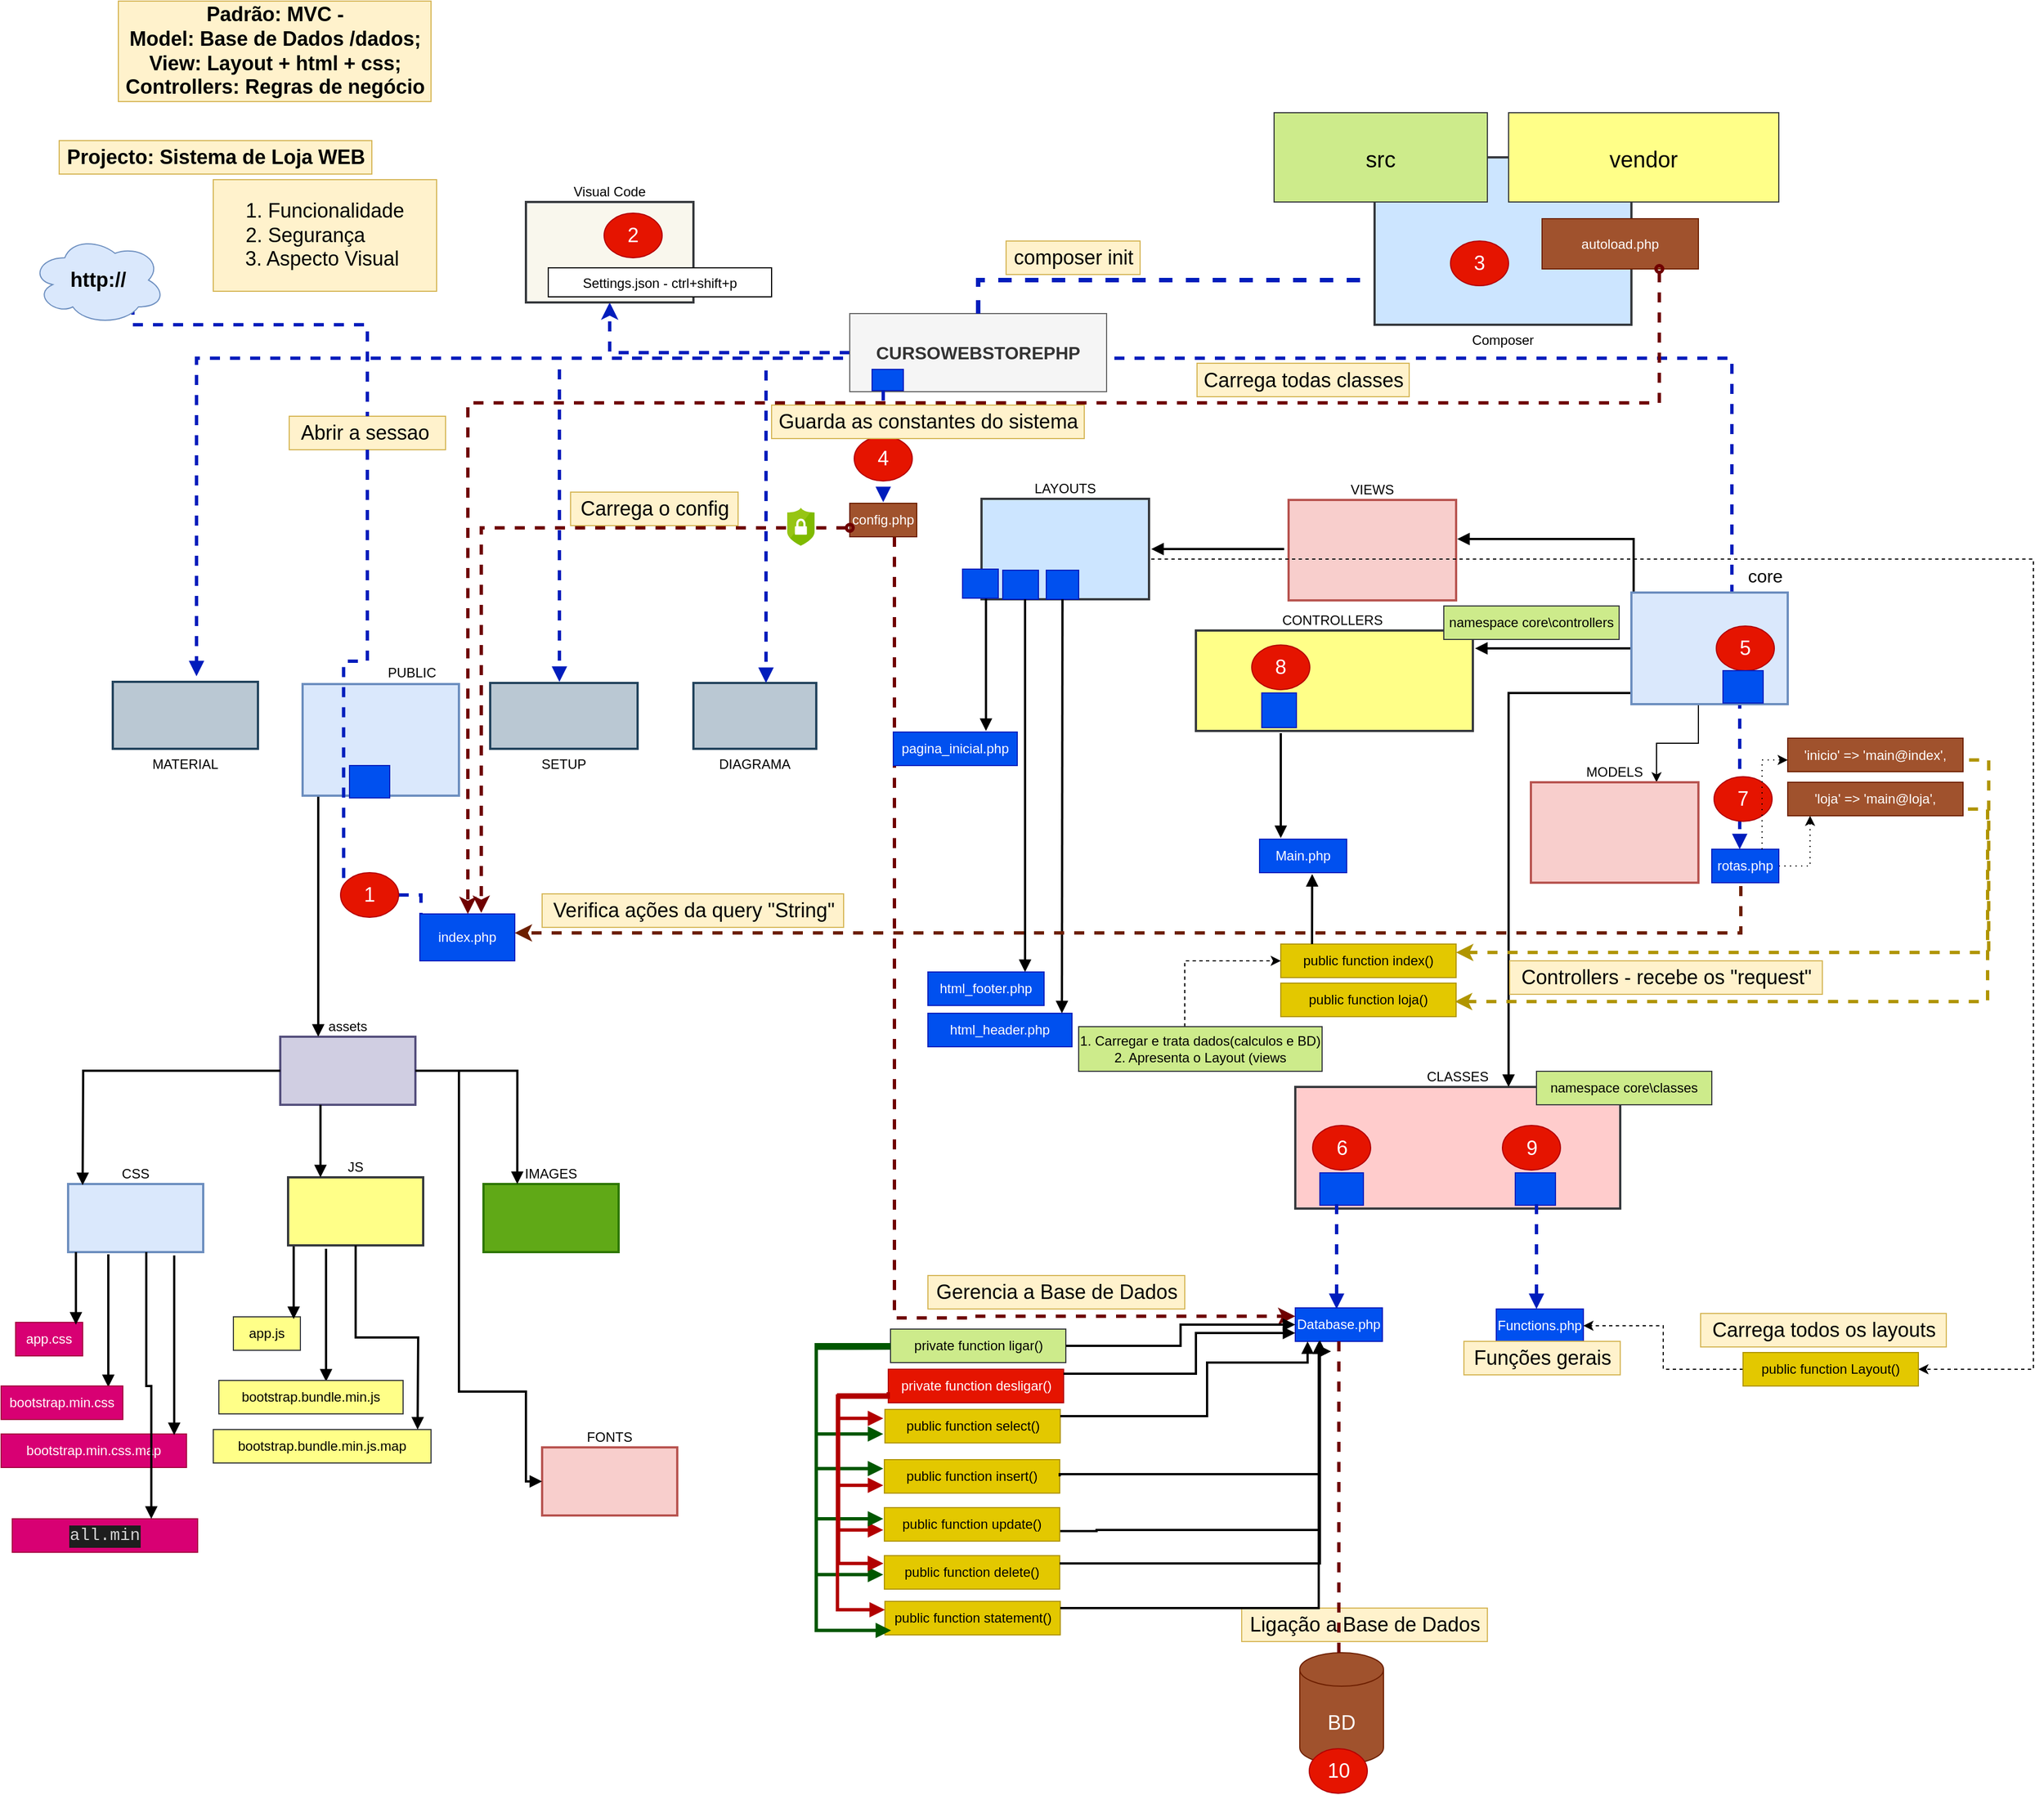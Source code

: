 <mxfile version="17.2.4" type="device"><diagram name="Page-1" id="74b105a0-9070-1c63-61bc-23e55f88626e"><mxGraphModel dx="3393.5" dy="2085" grid="1" gridSize="10" guides="1" tooltips="1" connect="1" arrows="1" fold="1" page="1" pageScale="1.5" pageWidth="1169" pageHeight="826" background="none" math="0" shadow="0"><root><mxCell id="0" style=";html=1;"/><mxCell id="1" style=";html=1;" parent="0"/><mxCell id="10b056a9c633e61c-18" style="edgeStyle=orthogonalEdgeStyle;rounded=0;html=1;endArrow=block;endFill=1;jettySize=auto;orthogonalLoop=1;strokeWidth=3;startArrow=none;startFill=0;dashed=1;fillColor=#0050ef;strokeColor=#001DBC;" parent="1" edge="1"><mxGeometry relative="1" as="geometry"><mxPoint x="470" y="310" as="sourcePoint"/><mxPoint x="470" y="590" as="targetPoint"/></mxGeometry></mxCell><mxCell id="10b056a9c633e61c-17" style="edgeStyle=orthogonalEdgeStyle;rounded=0;html=1;endArrow=block;endFill=1;jettySize=auto;orthogonalLoop=1;strokeWidth=3;startArrow=none;startFill=0;dashed=1;entryX=0;entryY=0.25;entryDx=0;entryDy=0;fillColor=#0050ef;strokeColor=#001DBC;" parent="1" source="AdzBgTur88m9vbmycL0G-30" target="JAKMuyajma6vQaw-Ln5v-60" edge="1"><mxGeometry relative="1" as="geometry"><mxPoint x="298" y="310" as="sourcePoint"/><mxPoint x="298" y="590" as="targetPoint"/></mxGeometry></mxCell><mxCell id="10b056a9c633e61c-4" value="MATERIAL" style="strokeWidth=2;dashed=0;align=center;fontSize=12;shape=rect;verticalLabelPosition=bottom;verticalAlign=top;fillColor=#bac8d3;strokeColor=#23445d;" parent="1" vertex="1"><mxGeometry x="70" y="590" width="130" height="60" as="geometry"/></mxCell><mxCell id="10b056a9c633e61c-29" style="edgeStyle=orthogonalEdgeStyle;rounded=0;html=1;endArrow=block;endFill=1;jettySize=auto;orthogonalLoop=1;fontSize=12;strokeWidth=3;startArrow=none;startFill=0;dashed=1;fillColor=#0050ef;strokeColor=#001DBC;" parent="1" edge="1"><mxGeometry relative="1" as="geometry"><Array as="points"><mxPoint x="1520" y="300"/><mxPoint x="145" y="300"/></Array><mxPoint x="1520" y="512" as="sourcePoint"/><mxPoint x="145" y="585" as="targetPoint"/></mxGeometry></mxCell><mxCell id="36-4_H7JKGOF80xa0_si-41" value="" style="edgeStyle=orthogonalEdgeStyle;rounded=0;orthogonalLoop=1;jettySize=auto;html=1;fontColor=#00331A;strokeWidth=1;dashed=1;dashPattern=1 4;" edge="1" parent="1" source="JAKMuyajma6vQaw-Ln5v-1" target="36-4_H7JKGOF80xa0_si-39"><mxGeometry relative="1" as="geometry"><mxPoint x="1632" y="755" as="targetPoint"/><Array as="points"><mxPoint x="1590" y="755"/></Array></mxGeometry></mxCell><mxCell id="JAKMuyajma6vQaw-Ln5v-1" value="rotas.php" style="text;html=1;strokeColor=#001DBC;fillColor=#0050ef;align=center;verticalAlign=middle;whiteSpace=wrap;rounded=0;fontColor=#ffffff;" parent="1" vertex="1"><mxGeometry x="1502" y="740" width="60" height="30" as="geometry"/></mxCell><mxCell id="AdzBgTur88m9vbmycL0G-52" value="" style="edgeStyle=orthogonalEdgeStyle;rounded=0;orthogonalLoop=1;jettySize=auto;html=1;dashed=1;fontSize=18;startArrow=none;startFill=0;endArrow=classic;endFill=1;strokeWidth=3;entryX=0;entryY=0.25;entryDx=0;entryDy=0;fillColor=#a20025;strokeColor=#6F0000;" parent="1" source="JAKMuyajma6vQaw-Ln5v-3" target="JAKMuyajma6vQaw-Ln5v-21" edge="1"><mxGeometry relative="1" as="geometry"><mxPoint x="860" y="1160" as="targetPoint"/><Array as="points"><mxPoint x="770" y="1160"/><mxPoint x="840" y="1160"/></Array></mxGeometry></mxCell><mxCell id="JAKMuyajma6vQaw-Ln5v-3" value="config.php" style="text;html=1;strokeColor=#6D1F00;fillColor=#a0522d;align=center;verticalAlign=middle;whiteSpace=wrap;rounded=0;fontColor=#ffffff;" parent="1" vertex="1"><mxGeometry x="730" y="430" width="60" height="30" as="geometry"/></mxCell><mxCell id="SpvnLkMnGwzHBvSd-w-1-5" value="" style="edgeStyle=orthogonalEdgeStyle;rounded=0;orthogonalLoop=1;jettySize=auto;html=1;fontSize=12;dashed=1;strokeWidth=3;fillColor=#0050ef;strokeColor=#001DBC;" parent="1" source="JAKMuyajma6vQaw-Ln5v-5" target="SpvnLkMnGwzHBvSd-w-1-3" edge="1"><mxGeometry relative="1" as="geometry"><mxPoint x="845" y="185" as="targetPoint"/></mxGeometry></mxCell><mxCell id="JAKMuyajma6vQaw-Ln5v-5" value="CURSOWEBSTOREPHP&lt;br&gt;" style="text;html=1;strokeColor=#666666;fillColor=#f5f5f5;align=center;verticalAlign=middle;whiteSpace=wrap;rounded=0;fontColor=#333333;fontStyle=1;fontSize=16;" parent="1" vertex="1"><mxGeometry x="730" y="260" width="230" height="70" as="geometry"/></mxCell><mxCell id="JAKMuyajma6vQaw-Ln5v-10" value="SETUP" style="strokeWidth=2;dashed=0;align=center;fontSize=12;shape=rect;verticalLabelPosition=bottom;verticalAlign=top;fillColor=#bac8d3;strokeColor=#23445d;" parent="1" vertex="1"><mxGeometry x="408" y="591" width="132" height="59" as="geometry"/></mxCell><mxCell id="JAKMuyajma6vQaw-Ln5v-11" style="edgeStyle=orthogonalEdgeStyle;rounded=0;html=1;endArrow=block;endFill=1;jettySize=auto;orthogonalLoop=1;strokeWidth=3;startArrow=none;startFill=0;dashed=1;fillColor=#0050ef;strokeColor=#001DBC;" parent="1" source="AdzBgTur88m9vbmycL0G-55" edge="1"><mxGeometry relative="1" as="geometry"><mxPoint x="760" y="310" as="sourcePoint"/><mxPoint x="760" y="429" as="targetPoint"/><Array as="points"><mxPoint x="760" y="360"/><mxPoint x="760" y="360"/></Array></mxGeometry></mxCell><mxCell id="JAKMuyajma6vQaw-Ln5v-12" style="edgeStyle=orthogonalEdgeStyle;rounded=0;html=1;endArrow=block;endFill=1;jettySize=auto;orthogonalLoop=1;strokeWidth=3;startArrow=none;startFill=0;dashed=1;fillColor=#0050ef;strokeColor=#001DBC;" parent="1" edge="1"><mxGeometry relative="1" as="geometry"><mxPoint x="1527" y="605" as="sourcePoint"/><mxPoint x="1527" y="740" as="targetPoint"/></mxGeometry></mxCell><mxCell id="JAKMuyajma6vQaw-Ln5v-14" value="CLASSES" style="strokeWidth=2;dashed=0;align=center;fontSize=12;shape=rect;verticalLabelPosition=top;verticalAlign=bottom;fillColor=#ffcccc;labelPosition=center;strokeColor=#36393d;" parent="1" vertex="1"><mxGeometry x="1129" y="953" width="291" height="109" as="geometry"/></mxCell><mxCell id="JAKMuyajma6vQaw-Ln5v-18" value="" style="strokeWidth=1;dashed=0;align=center;fontSize=8;shape=rect;fillColor=#0050ef;fontColor=#ffffff;strokeColor=#001DBC;" parent="1" vertex="1"><mxGeometry x="1151" y="1030" width="39" height="29" as="geometry"/></mxCell><mxCell id="JAKMuyajma6vQaw-Ln5v-19" style="edgeStyle=orthogonalEdgeStyle;rounded=0;html=1;endArrow=block;endFill=1;jettySize=auto;orthogonalLoop=1;strokeWidth=3;startArrow=none;startFill=0;fillColor=#0050ef;strokeColor=#001DBC;dashed=1;" parent="1" edge="1"><mxGeometry relative="1" as="geometry"><mxPoint x="1166" y="1058" as="sourcePoint"/><mxPoint x="1166" y="1152" as="targetPoint"/></mxGeometry></mxCell><mxCell id="JAKMuyajma6vQaw-Ln5v-21" value="Database.php" style="text;html=1;align=center;verticalAlign=middle;whiteSpace=wrap;rounded=0;fillColor=#0050ef;strokeColor=#001DBC;fontColor=#ffffff;" parent="1" vertex="1"><mxGeometry x="1129" y="1151" width="78" height="30" as="geometry"/></mxCell><mxCell id="JAKMuyajma6vQaw-Ln5v-22" value="" style="strokeWidth=1;dashed=0;align=center;fontSize=8;shape=rect;fillColor=#0050ef;fontColor=#ffffff;strokeColor=#001DBC;" parent="1" vertex="1"><mxGeometry x="1326" y="1030" width="36" height="29" as="geometry"/></mxCell><mxCell id="JAKMuyajma6vQaw-Ln5v-23" style="edgeStyle=orthogonalEdgeStyle;rounded=0;html=1;endArrow=block;endFill=1;jettySize=auto;orthogonalLoop=1;strokeWidth=3;startArrow=none;startFill=0;dashed=1;fillColor=#0050ef;strokeColor=#001DBC;" parent="1" edge="1"><mxGeometry relative="1" as="geometry"><mxPoint x="1345" y="1058.0" as="sourcePoint"/><mxPoint x="1345" y="1152" as="targetPoint"/></mxGeometry></mxCell><mxCell id="JAKMuyajma6vQaw-Ln5v-24" value="Functions.php" style="text;html=1;align=center;verticalAlign=middle;whiteSpace=wrap;rounded=0;fillColor=#0050ef;strokeColor=#001DBC;fontColor=#ffffff;" parent="1" vertex="1"><mxGeometry x="1309" y="1152" width="78" height="30" as="geometry"/></mxCell><mxCell id="JAKMuyajma6vQaw-Ln5v-28" value="CONTROLLERS " style="strokeWidth=2;dashed=0;align=center;fontSize=12;shape=rect;verticalLabelPosition=top;verticalAlign=bottom;fillColor=#ffff88;labelPosition=center;strokeColor=#36393d;" parent="1" vertex="1"><mxGeometry x="1040" y="544" width="248" height="90" as="geometry"/></mxCell><mxCell id="JAKMuyajma6vQaw-Ln5v-30" style="edgeStyle=orthogonalEdgeStyle;rounded=0;html=1;endArrow=block;endFill=1;jettySize=auto;orthogonalLoop=1;strokeWidth=2;startArrow=none;startFill=0;exitX=0;exitY=0.75;exitDx=0;exitDy=0;exitPerimeter=0;" parent="1" target="JAKMuyajma6vQaw-Ln5v-14" edge="1"><mxGeometry relative="1" as="geometry"><mxPoint x="1432" y="577.5" as="sourcePoint"/><mxPoint x="1320" y="960" as="targetPoint"/><Array as="points"><mxPoint x="1432" y="600"/><mxPoint x="1320" y="600"/></Array></mxGeometry></mxCell><mxCell id="JAKMuyajma6vQaw-Ln5v-31" style="edgeStyle=orthogonalEdgeStyle;rounded=0;html=1;endArrow=block;endFill=1;jettySize=auto;orthogonalLoop=1;strokeWidth=2;startArrow=none;startFill=0;exitX=0;exitY=0.5;exitDx=0;exitDy=0;exitPerimeter=0;" parent="1" edge="1"><mxGeometry relative="1" as="geometry"><mxPoint x="1432" y="555" as="sourcePoint"/><mxPoint x="1290" y="560" as="targetPoint"/><Array as="points"><mxPoint x="1432" y="560"/></Array></mxGeometry></mxCell><mxCell id="JAKMuyajma6vQaw-Ln5v-34" value="VIEWS" style="strokeWidth=2;dashed=0;align=center;fontSize=12;shape=rect;verticalLabelPosition=top;verticalAlign=bottom;fillColor=#f8cecc;labelPosition=center;strokeColor=#b85450;" parent="1" vertex="1"><mxGeometry x="1123" y="427" width="150" height="90" as="geometry"/></mxCell><mxCell id="JAKMuyajma6vQaw-Ln5v-35" style="edgeStyle=orthogonalEdgeStyle;rounded=0;html=1;endArrow=block;endFill=1;jettySize=auto;orthogonalLoop=1;strokeWidth=2;startArrow=none;startFill=0;exitX=0;exitY=0;exitDx=0;exitDy=0;exitPerimeter=0;" parent="1" edge="1"><mxGeometry relative="1" as="geometry"><mxPoint x="1432" y="510" as="sourcePoint"/><mxPoint x="1274" y="462" as="targetPoint"/><Array as="points"><mxPoint x="1432" y="462"/></Array></mxGeometry></mxCell><mxCell id="JAKMuyajma6vQaw-Ln5v-36" value="LAYOUTS" style="strokeWidth=2;dashed=0;align=center;fontSize=12;shape=rect;verticalLabelPosition=top;verticalAlign=bottom;fillColor=#cce5ff;labelPosition=center;strokeColor=#36393d;" parent="1" vertex="1"><mxGeometry x="848" y="426" width="150" height="90" as="geometry"/></mxCell><mxCell id="JAKMuyajma6vQaw-Ln5v-38" style="edgeStyle=orthogonalEdgeStyle;rounded=0;html=1;endArrow=block;endFill=1;jettySize=auto;orthogonalLoop=1;strokeWidth=2;startArrow=none;startFill=0;" parent="1" edge="1"><mxGeometry relative="1" as="geometry"><mxPoint x="1062" y="471" as="sourcePoint"/><mxPoint x="1000" y="471" as="targetPoint"/><Array as="points"><mxPoint x="1119" y="471"/></Array></mxGeometry></mxCell><mxCell id="JAKMuyajma6vQaw-Ln5v-43" value="DIAGRAMA" style="strokeWidth=2;dashed=0;align=center;fontSize=12;shape=rect;verticalLabelPosition=bottom;verticalAlign=top;fillColor=#bac8d3;strokeColor=#23445d;" parent="1" vertex="1"><mxGeometry x="590" y="591" width="110" height="59" as="geometry"/></mxCell><mxCell id="JAKMuyajma6vQaw-Ln5v-44" style="edgeStyle=orthogonalEdgeStyle;rounded=0;html=1;endArrow=block;endFill=1;jettySize=auto;orthogonalLoop=1;strokeWidth=3;startArrow=none;startFill=0;dashed=1;fillColor=#0050ef;strokeColor=#001DBC;" parent="1" edge="1"><mxGeometry relative="1" as="geometry"><mxPoint x="655" y="311" as="sourcePoint"/><mxPoint x="655" y="591" as="targetPoint"/></mxGeometry></mxCell><mxCell id="JAKMuyajma6vQaw-Ln5v-46" value="" style="strokeWidth=1;dashed=0;align=center;fontSize=8;shape=rect;fillColor=#0050ef;fontColor=#ffffff;strokeColor=#001DBC;" parent="1" vertex="1"><mxGeometry x="1099" y="600" width="31" height="31" as="geometry"/></mxCell><mxCell id="JAKMuyajma6vQaw-Ln5v-47" value="Main.php" style="text;html=1;align=center;verticalAlign=middle;whiteSpace=wrap;rounded=0;fillColor=#0050ef;strokeColor=#001DBC;fontColor=#ffffff;" parent="1" vertex="1"><mxGeometry x="1097" y="731" width="78" height="30" as="geometry"/></mxCell><mxCell id="JAKMuyajma6vQaw-Ln5v-48" style="edgeStyle=orthogonalEdgeStyle;rounded=0;html=1;endArrow=block;endFill=1;jettySize=auto;orthogonalLoop=1;strokeWidth=2;startArrow=none;startFill=0;" parent="1" edge="1"><mxGeometry relative="1" as="geometry"><mxPoint x="1116" y="636.0" as="sourcePoint"/><mxPoint x="1116" y="730" as="targetPoint"/></mxGeometry></mxCell><mxCell id="JAKMuyajma6vQaw-Ln5v-50" style="edgeStyle=orthogonalEdgeStyle;rounded=0;html=1;endArrow=block;endFill=1;jettySize=auto;orthogonalLoop=1;strokeWidth=2;startArrow=none;startFill=0;" parent="1" edge="1"><mxGeometry relative="1" as="geometry"><mxPoint x="852" y="515" as="sourcePoint"/><mxPoint x="852" y="634" as="targetPoint"/></mxGeometry></mxCell><mxCell id="36-4_H7JKGOF80xa0_si-65" value="" style="edgeStyle=orthogonalEdgeStyle;rounded=0;orthogonalLoop=1;jettySize=auto;html=1;dashed=1;fontColor=#00331A;startArrow=none;startFill=0;endArrow=classic;endFill=1;strokeWidth=1;" edge="1" parent="1" target="36-4_H7JKGOF80xa0_si-66"><mxGeometry relative="1" as="geometry"><mxPoint x="1000" y="480" as="sourcePoint"/><mxPoint x="1833.5" y="1164" as="targetPoint"/><Array as="points"><mxPoint x="1790" y="480"/><mxPoint x="1790" y="1206"/></Array></mxGeometry></mxCell><mxCell id="JAKMuyajma6vQaw-Ln5v-51" value="pagina_inicial.php" style="text;html=1;strokeColor=#001DBC;fillColor=#0050ef;align=center;verticalAlign=middle;whiteSpace=wrap;rounded=0;fontColor=#ffffff;" parent="1" vertex="1"><mxGeometry x="769" y="635" width="111" height="30" as="geometry"/></mxCell><mxCell id="JAKMuyajma6vQaw-Ln5v-52" value="" style="strokeWidth=1;dashed=0;align=center;fontSize=8;shape=rect;fillColor=#0050ef;fontColor=#ffffff;strokeColor=#001DBC;" parent="1" vertex="1"><mxGeometry x="867" y="490" width="32" height="26" as="geometry"/></mxCell><mxCell id="JAKMuyajma6vQaw-Ln5v-53" value="" style="strokeWidth=1;dashed=0;align=center;fontSize=8;shape=rect;fillColor=#0050ef;fontColor=#ffffff;strokeColor=#001DBC;" parent="1" vertex="1"><mxGeometry x="906" y="490" width="29" height="26" as="geometry"/></mxCell><mxCell id="JAKMuyajma6vQaw-Ln5v-54" style="edgeStyle=orthogonalEdgeStyle;rounded=0;html=1;endArrow=block;endFill=1;jettySize=auto;orthogonalLoop=1;strokeWidth=2;startArrow=none;startFill=0;" parent="1" edge="1"><mxGeometry relative="1" as="geometry"><mxPoint x="887" y="516" as="sourcePoint"/><mxPoint x="887" y="850" as="targetPoint"/></mxGeometry></mxCell><mxCell id="JAKMuyajma6vQaw-Ln5v-55" value="html_footer.php" style="text;html=1;strokeColor=#001DBC;fillColor=#0050ef;align=center;verticalAlign=middle;whiteSpace=wrap;rounded=0;fontColor=#ffffff;" parent="1" vertex="1"><mxGeometry x="800" y="850" width="104" height="30" as="geometry"/></mxCell><mxCell id="JAKMuyajma6vQaw-Ln5v-56" style="edgeStyle=orthogonalEdgeStyle;rounded=0;html=1;endArrow=block;endFill=1;jettySize=auto;orthogonalLoop=1;strokeWidth=2;startArrow=none;startFill=0;exitX=0.5;exitY=1;exitDx=0;exitDy=0;" parent="1" source="JAKMuyajma6vQaw-Ln5v-53" edge="1"><mxGeometry relative="1" as="geometry"><mxPoint x="920" y="553" as="sourcePoint"/><mxPoint x="920" y="887" as="targetPoint"/></mxGeometry></mxCell><mxCell id="JAKMuyajma6vQaw-Ln5v-57" value="html_header.php" style="text;html=1;strokeColor=#001DBC;fillColor=#0050ef;align=center;verticalAlign=middle;whiteSpace=wrap;rounded=0;fontColor=#ffffff;" parent="1" vertex="1"><mxGeometry x="800" y="887" width="129" height="30" as="geometry"/></mxCell><mxCell id="JAKMuyajma6vQaw-Ln5v-58" value="core" style="text;html=1;strokeColor=none;fillColor=none;align=center;verticalAlign=middle;whiteSpace=wrap;rounded=0;fontSize=16;" parent="1" vertex="1"><mxGeometry x="1520" y="480" width="60" height="30" as="geometry"/></mxCell><mxCell id="JAKMuyajma6vQaw-Ln5v-59" value="PUBLIC" style="text;html=1;strokeColor=none;fillColor=none;align=center;verticalAlign=middle;whiteSpace=wrap;rounded=0;fontSize=12;" parent="1" vertex="1"><mxGeometry x="308" y="567" width="60" height="30" as="geometry"/></mxCell><mxCell id="JAKMuyajma6vQaw-Ln5v-60" value="index.php" style="text;html=1;strokeColor=#001DBC;fillColor=#0050ef;align=center;verticalAlign=middle;whiteSpace=wrap;rounded=0;fontColor=#ffffff;" parent="1" vertex="1"><mxGeometry x="345" y="798" width="85" height="42" as="geometry"/></mxCell><mxCell id="J-bX1PNDYK780DWCd6Yc-2" value="" style="edgeStyle=orthogonalEdgeStyle;rounded=0;orthogonalLoop=1;jettySize=auto;html=1;entryX=0.75;entryY=0;entryDx=0;entryDy=0;" parent="1" source="JAKMuyajma6vQaw-Ln5v-62" target="J-bX1PNDYK780DWCd6Yc-1" edge="1"><mxGeometry relative="1" as="geometry"><mxPoint x="1460" y="660" as="targetPoint"/><Array as="points"><mxPoint x="1490" y="645"/><mxPoint x="1453" y="645"/></Array></mxGeometry></mxCell><mxCell id="JAKMuyajma6vQaw-Ln5v-62" value="" style="strokeWidth=2;dashed=0;align=center;fontSize=12;shape=rect;verticalLabelPosition=bottom;verticalAlign=top;fillColor=#dae8fc;strokeColor=#6c8ebf;" parent="1" vertex="1"><mxGeometry x="1430" y="510" width="140" height="100" as="geometry"/></mxCell><mxCell id="JAKMuyajma6vQaw-Ln5v-64" value="assets" style="strokeWidth=2;dashed=0;align=center;fontSize=12;shape=rect;verticalLabelPosition=top;verticalAlign=bottom;fillColor=#d0cee2;labelPosition=center;strokeColor=#56517e;" parent="1" vertex="1"><mxGeometry x="220" y="908" width="121" height="61" as="geometry"/></mxCell><mxCell id="JAKMuyajma6vQaw-Ln5v-66" style="edgeStyle=orthogonalEdgeStyle;rounded=0;html=1;endArrow=block;endFill=1;jettySize=auto;orthogonalLoop=1;strokeWidth=2;startArrow=none;startFill=0;" parent="1" edge="1"><mxGeometry relative="1" as="geometry"><mxPoint x="254" y="661" as="sourcePoint"/><mxPoint x="254" y="908" as="targetPoint"/></mxGeometry></mxCell><mxCell id="JAKMuyajma6vQaw-Ln5v-67" value="IMAGES" style="strokeWidth=2;dashed=0;align=center;fontSize=12;shape=rect;verticalLabelPosition=top;verticalAlign=bottom;fillColor=#60a917;labelPosition=center;strokeColor=#2D7600;fontColor=#000000;fontStyle=0" parent="1" vertex="1"><mxGeometry x="402" y="1040" width="121" height="61" as="geometry"/></mxCell><mxCell id="JAKMuyajma6vQaw-Ln5v-68" value="JS" style="strokeWidth=2;dashed=0;align=center;fontSize=12;shape=rect;verticalLabelPosition=top;verticalAlign=bottom;fillColor=#ffff88;labelPosition=center;strokeColor=#36393d;" parent="1" vertex="1"><mxGeometry x="227" y="1034" width="121" height="61" as="geometry"/></mxCell><mxCell id="JAKMuyajma6vQaw-Ln5v-69" value="CSS" style="strokeWidth=2;dashed=0;align=center;fontSize=12;shape=rect;verticalLabelPosition=top;verticalAlign=bottom;fillColor=#dae8fc;labelPosition=center;strokeColor=#6c8ebf;" parent="1" vertex="1"><mxGeometry x="30" y="1040" width="121" height="61" as="geometry"/></mxCell><mxCell id="JAKMuyajma6vQaw-Ln5v-70" style="edgeStyle=orthogonalEdgeStyle;rounded=0;html=1;endArrow=block;endFill=1;jettySize=auto;orthogonalLoop=1;strokeWidth=2;startArrow=none;startFill=0;exitX=0;exitY=0.5;exitDx=0;exitDy=0;" parent="1" source="JAKMuyajma6vQaw-Ln5v-64" edge="1"><mxGeometry relative="1" as="geometry"><mxPoint x="43" y="794" as="sourcePoint"/><mxPoint x="43" y="1041" as="targetPoint"/></mxGeometry></mxCell><mxCell id="JAKMuyajma6vQaw-Ln5v-72" style="edgeStyle=orthogonalEdgeStyle;rounded=0;html=1;endArrow=block;endFill=1;jettySize=auto;orthogonalLoop=1;strokeWidth=2;startArrow=none;startFill=0;" parent="1" edge="1"><mxGeometry relative="1" as="geometry"><mxPoint x="256" y="969" as="sourcePoint"/><mxPoint x="256" y="1034" as="targetPoint"/></mxGeometry></mxCell><mxCell id="JAKMuyajma6vQaw-Ln5v-73" style="edgeStyle=orthogonalEdgeStyle;rounded=0;html=1;endArrow=block;endFill=1;jettySize=auto;orthogonalLoop=1;strokeWidth=2;startArrow=none;startFill=0;exitX=1;exitY=0.5;exitDx=0;exitDy=0;entryX=0.25;entryY=0;entryDx=0;entryDy=0;" parent="1" source="JAKMuyajma6vQaw-Ln5v-64" target="JAKMuyajma6vQaw-Ln5v-67" edge="1"><mxGeometry relative="1" as="geometry"><mxPoint x="623" y="936.5" as="sourcePoint"/><mxPoint x="446" y="1039.0" as="targetPoint"/></mxGeometry></mxCell><mxCell id="JAKMuyajma6vQaw-Ln5v-74" style="edgeStyle=orthogonalEdgeStyle;rounded=0;html=1;endArrow=classic;endFill=1;jettySize=auto;orthogonalLoop=1;strokeWidth=4;startArrow=none;startFill=0;exitX=0.5;exitY=0;exitDx=0;exitDy=0;dashed=1;fillColor=#0050ef;strokeColor=#001DBC;" parent="1" source="JAKMuyajma6vQaw-Ln5v-5" edge="1"><mxGeometry relative="1" as="geometry"><mxPoint x="977" y="238" as="sourcePoint"/><mxPoint x="1220" y="230" as="targetPoint"/><Array as="points"><mxPoint x="845" y="230"/><mxPoint x="1210" y="230"/></Array></mxGeometry></mxCell><mxCell id="JAKMuyajma6vQaw-Ln5v-75" value="Composer" style="strokeWidth=2;dashed=0;align=center;fontSize=12;shape=rect;verticalLabelPosition=bottom;verticalAlign=top;fillColor=#cce5ff;strokeColor=#36393d;" parent="1" vertex="1"><mxGeometry x="1200" y="120" width="230" height="150" as="geometry"/></mxCell><mxCell id="JAKMuyajma6vQaw-Ln5v-76" value="src" style="strokeWidth=1;dashed=0;align=center;fontSize=20;shape=rect;fillColor=#cdeb8b;strokeColor=#36393d;" parent="1" vertex="1"><mxGeometry x="1110" y="80" width="191" height="80" as="geometry"/></mxCell><mxCell id="JAKMuyajma6vQaw-Ln5v-77" value="vendor" style="strokeWidth=1;dashed=0;align=center;fontSize=20;shape=rect;fillColor=#ffff88;strokeColor=#36393d;" parent="1" vertex="1"><mxGeometry x="1320" y="80" width="242" height="80" as="geometry"/></mxCell><mxCell id="JAKMuyajma6vQaw-Ln5v-78" value="autoload.php" style="text;html=1;strokeColor=#6D1F00;fillColor=#a0522d;align=center;verticalAlign=middle;whiteSpace=wrap;rounded=0;fontColor=#ffffff;" parent="1" vertex="1"><mxGeometry x="1350" y="175" width="140" height="45" as="geometry"/></mxCell><mxCell id="JAKMuyajma6vQaw-Ln5v-79" value="app.css" style="text;html=1;strokeColor=#A50040;fillColor=#d80073;align=center;verticalAlign=middle;whiteSpace=wrap;rounded=0;fontColor=#ffffff;" parent="1" vertex="1"><mxGeometry x="-17" y="1164" width="60" height="30" as="geometry"/></mxCell><mxCell id="JAKMuyajma6vQaw-Ln5v-80" style="edgeStyle=orthogonalEdgeStyle;rounded=0;html=1;endArrow=block;endFill=1;jettySize=auto;orthogonalLoop=1;strokeWidth=2;startArrow=none;startFill=0;" parent="1" edge="1"><mxGeometry relative="1" as="geometry"><mxPoint x="37" y="1101" as="sourcePoint"/><mxPoint x="37" y="1166" as="targetPoint"/></mxGeometry></mxCell><mxCell id="JAKMuyajma6vQaw-Ln5v-81" style="edgeStyle=orthogonalEdgeStyle;rounded=0;html=1;endArrow=block;endFill=1;jettySize=auto;orthogonalLoop=1;strokeWidth=2;startArrow=none;startFill=0;" parent="1" edge="1"><mxGeometry relative="1" as="geometry"><mxPoint x="66" y="1103" as="sourcePoint"/><mxPoint x="66" y="1222" as="targetPoint"/></mxGeometry></mxCell><mxCell id="JAKMuyajma6vQaw-Ln5v-82" value="bootstrap.min.css" style="text;html=1;strokeColor=#A50040;fillColor=#d80073;align=center;verticalAlign=middle;whiteSpace=wrap;rounded=0;fontColor=#ffffff;" parent="1" vertex="1"><mxGeometry x="-30" y="1221" width="109" height="30" as="geometry"/></mxCell><mxCell id="JAKMuyajma6vQaw-Ln5v-83" value="bootstrap.min.css.map" style="text;html=1;strokeColor=#A50040;fillColor=#d80073;align=center;verticalAlign=middle;whiteSpace=wrap;rounded=0;fontColor=#ffffff;" parent="1" vertex="1"><mxGeometry x="-30" y="1264" width="166" height="30" as="geometry"/></mxCell><mxCell id="JAKMuyajma6vQaw-Ln5v-84" style="edgeStyle=orthogonalEdgeStyle;rounded=0;html=1;endArrow=block;endFill=1;jettySize=auto;orthogonalLoop=1;strokeWidth=2;startArrow=none;startFill=0;" parent="1" edge="1"><mxGeometry relative="1" as="geometry"><mxPoint x="125" y="1104" as="sourcePoint"/><mxPoint x="125" y="1265" as="targetPoint"/></mxGeometry></mxCell><mxCell id="JAKMuyajma6vQaw-Ln5v-85" value="app.js" style="text;html=1;strokeColor=#36393d;fillColor=#ffff88;align=center;verticalAlign=middle;whiteSpace=wrap;rounded=0;" parent="1" vertex="1"><mxGeometry x="178" y="1159" width="60" height="30" as="geometry"/></mxCell><mxCell id="JAKMuyajma6vQaw-Ln5v-86" style="edgeStyle=orthogonalEdgeStyle;rounded=0;html=1;endArrow=block;endFill=1;jettySize=auto;orthogonalLoop=1;strokeWidth=2;startArrow=none;startFill=0;" parent="1" edge="1"><mxGeometry relative="1" as="geometry"><mxPoint x="232" y="1096" as="sourcePoint"/><mxPoint x="232" y="1161" as="targetPoint"/></mxGeometry></mxCell><mxCell id="JAKMuyajma6vQaw-Ln5v-87" style="edgeStyle=orthogonalEdgeStyle;rounded=0;html=1;endArrow=block;endFill=1;jettySize=auto;orthogonalLoop=1;strokeWidth=2;startArrow=none;startFill=0;" parent="1" edge="1"><mxGeometry relative="1" as="geometry"><mxPoint x="261" y="1098" as="sourcePoint"/><mxPoint x="261" y="1217" as="targetPoint"/></mxGeometry></mxCell><mxCell id="JAKMuyajma6vQaw-Ln5v-88" value="bootstrap.bundle.min.js" style="text;html=1;strokeColor=#36393d;fillColor=#ffff88;align=center;verticalAlign=middle;whiteSpace=wrap;rounded=0;" parent="1" vertex="1"><mxGeometry x="165" y="1216" width="165" height="30" as="geometry"/></mxCell><mxCell id="JAKMuyajma6vQaw-Ln5v-89" value="bootstrap.bundle.min.js.map" style="text;html=1;strokeColor=#36393d;fillColor=#ffff88;align=center;verticalAlign=middle;whiteSpace=wrap;rounded=0;" parent="1" vertex="1"><mxGeometry x="160" y="1260" width="195" height="30" as="geometry"/></mxCell><mxCell id="JAKMuyajma6vQaw-Ln5v-90" style="edgeStyle=orthogonalEdgeStyle;rounded=0;html=1;endArrow=block;endFill=1;jettySize=auto;orthogonalLoop=1;strokeWidth=2;startArrow=none;startFill=0;" parent="1" source="JAKMuyajma6vQaw-Ln5v-68" edge="1"><mxGeometry relative="1" as="geometry"><mxPoint x="343" y="1099" as="sourcePoint"/><mxPoint x="343" y="1260" as="targetPoint"/></mxGeometry></mxCell><mxCell id="JAKMuyajma6vQaw-Ln5v-94" value="&lt;div style=&quot;color: rgb(212 , 212 , 212) ; background-color: rgb(30 , 30 , 30) ; font-family: &amp;#34;consolas&amp;#34; , &amp;#34;courier new&amp;#34; , monospace ; font-size: 15px ; line-height: 20px&quot;&gt;all.min&lt;/div&gt;" style="text;html=1;strokeColor=#A50040;fillColor=#d80073;align=center;verticalAlign=middle;whiteSpace=wrap;rounded=0;fontColor=#ffffff;" parent="1" vertex="1"><mxGeometry x="-20" y="1340" width="166" height="30" as="geometry"/></mxCell><mxCell id="JAKMuyajma6vQaw-Ln5v-95" style="edgeStyle=orthogonalEdgeStyle;rounded=0;html=1;endArrow=block;endFill=1;jettySize=auto;orthogonalLoop=1;strokeWidth=2;startArrow=none;startFill=0;entryX=0.75;entryY=0;entryDx=0;entryDy=0;" parent="1" source="JAKMuyajma6vQaw-Ln5v-69" target="JAKMuyajma6vQaw-Ln5v-94" edge="1"><mxGeometry relative="1" as="geometry"><mxPoint x="116.0" y="1155.0" as="sourcePoint"/><mxPoint x="116.0" y="1316" as="targetPoint"/><Array as="points"><mxPoint x="100" y="1221"/><mxPoint x="105" y="1221"/></Array></mxGeometry></mxCell><mxCell id="JAKMuyajma6vQaw-Ln5v-98" value="FONTS" style="strokeWidth=2;dashed=0;align=center;fontSize=12;shape=rect;verticalLabelPosition=top;verticalAlign=bottom;fillColor=#f8cecc;labelPosition=center;strokeColor=#b85450;" parent="1" vertex="1"><mxGeometry x="454.5" y="1276" width="121" height="61" as="geometry"/></mxCell><mxCell id="JAKMuyajma6vQaw-Ln5v-99" style="edgeStyle=orthogonalEdgeStyle;rounded=0;html=1;endArrow=block;endFill=1;jettySize=auto;orthogonalLoop=1;strokeWidth=2;startArrow=none;startFill=0;" parent="1" source="JAKMuyajma6vQaw-Ln5v-64" target="JAKMuyajma6vQaw-Ln5v-98" edge="1"><mxGeometry relative="1" as="geometry"><mxPoint x="351" y="1125.5" as="sourcePoint"/><mxPoint x="456" y="1226.0" as="targetPoint"/><Array as="points"><mxPoint x="380" y="939"/><mxPoint x="380" y="1226"/><mxPoint x="440" y="1226"/></Array></mxGeometry></mxCell><mxCell id="SpvnLkMnGwzHBvSd-w-1-1" value="" style="strokeWidth=2;dashed=0;align=center;fontSize=12;shape=rect;verticalLabelPosition=bottom;verticalAlign=top;fillColor=#dae8fc;strokeColor=#6c8ebf;" parent="1" vertex="1"><mxGeometry x="240" y="592" width="140" height="100" as="geometry"/></mxCell><mxCell id="SpvnLkMnGwzHBvSd-w-1-3" value="Visual Code" style="strokeWidth=2;dashed=0;align=center;fontSize=12;shape=rect;verticalLabelPosition=top;verticalAlign=bottom;fillColor=#f9f7ed;labelPosition=center;strokeColor=#36393d;" parent="1" vertex="1"><mxGeometry x="440" y="160" width="150" height="90" as="geometry"/></mxCell><mxCell id="SpvnLkMnGwzHBvSd-w-1-2" value="Settings.json - ctrl+shift+p" style="strokeWidth=1;dashed=0;align=center;fontSize=12;shape=rect;" parent="1" vertex="1"><mxGeometry x="460" y="219" width="200" height="26" as="geometry"/></mxCell><mxCell id="SpvnLkMnGwzHBvSd-w-1-8" style="edgeStyle=orthogonalEdgeStyle;rounded=0;html=1;endArrow=classic;endFill=1;jettySize=auto;orthogonalLoop=1;strokeWidth=3;startArrow=oval;startFill=0;exitX=0;exitY=0.5;exitDx=0;exitDy=0;dashed=1;fillColor=#a20025;strokeColor=#6F0000;" parent="1" edge="1"><mxGeometry relative="1" as="geometry"><mxPoint x="730" y="452" as="sourcePoint"/><mxPoint x="400" y="797" as="targetPoint"/><Array as="points"><mxPoint x="400" y="452"/></Array></mxGeometry></mxCell><mxCell id="AdzBgTur88m9vbmycL0G-2" value="2" style="ellipse;whiteSpace=wrap;html=1;fontSize=18;fillColor=#e51400;fontColor=#ffffff;strokeColor=#B20000;" parent="1" vertex="1"><mxGeometry x="510" y="170" width="52" height="40" as="geometry"/></mxCell><mxCell id="AdzBgTur88m9vbmycL0G-3" value="3" style="ellipse;whiteSpace=wrap;html=1;fontSize=18;fillColor=#e51400;fontColor=#ffffff;strokeColor=#B20000;" parent="1" vertex="1"><mxGeometry x="1268" y="195" width="52" height="40" as="geometry"/></mxCell><mxCell id="AdzBgTur88m9vbmycL0G-4" value="4" style="ellipse;whiteSpace=wrap;html=1;fontSize=18;fillColor=#e51400;fontColor=#ffffff;strokeColor=#B20000;" parent="1" vertex="1"><mxGeometry x="734" y="370" width="52" height="40" as="geometry"/></mxCell><mxCell id="AdzBgTur88m9vbmycL0G-9" value="" style="sketch=0;aspect=fixed;html=1;points=[];align=center;image;fontSize=12;image=img/lib/mscae/Security_Center.svg;" parent="1" vertex="1"><mxGeometry x="674" y="434" width="24.48" height="34" as="geometry"/></mxCell><mxCell id="AdzBgTur88m9vbmycL0G-11" value="Carrega o config" style="text;html=1;align=center;verticalAlign=middle;resizable=0;points=[];autosize=1;strokeColor=#d6b656;fillColor=#fff2cc;fontSize=18;" parent="1" vertex="1"><mxGeometry x="480" y="420" width="150" height="30" as="geometry"/></mxCell><mxCell id="AdzBgTur88m9vbmycL0G-12" value="5" style="ellipse;whiteSpace=wrap;html=1;fontSize=18;fillColor=#e51400;fontColor=#ffffff;strokeColor=#B20000;" parent="1" vertex="1"><mxGeometry x="1506" y="540" width="52" height="40" as="geometry"/></mxCell><mxCell id="AdzBgTur88m9vbmycL0G-13" value="Abrir a sessao&amp;nbsp;" style="text;html=1;align=center;verticalAlign=middle;resizable=0;points=[];autosize=1;strokeColor=#d6b656;fillColor=#fff2cc;fontSize=18;" parent="1" vertex="1"><mxGeometry x="228" y="352" width="140" height="30" as="geometry"/></mxCell><mxCell id="AdzBgTur88m9vbmycL0G-14" value="" style="edgeStyle=orthogonalEdgeStyle;rounded=0;html=1;endArrow=none;endFill=1;jettySize=auto;orthogonalLoop=1;strokeWidth=3;startArrow=none;startFill=0;exitX=0.875;exitY=0.5;exitDx=0;exitDy=0;exitPerimeter=0;dashed=1;fillColor=#0050ef;strokeColor=#001DBC;" parent="1" source="AdzBgTur88m9vbmycL0G-27" target="AdzBgTur88m9vbmycL0G-13" edge="1"><mxGeometry relative="1" as="geometry"><mxPoint x="298" y="310" as="sourcePoint"/><mxPoint x="298" y="590" as="targetPoint"/><Array as="points"><mxPoint x="88" y="270"/><mxPoint x="298" y="270"/></Array></mxGeometry></mxCell><mxCell id="AdzBgTur88m9vbmycL0G-15" value="Guarda as constantes do sistema" style="text;html=1;align=center;verticalAlign=middle;resizable=0;points=[];autosize=1;strokeColor=#d6b656;fillColor=#fff2cc;fontSize=18;" parent="1" vertex="1"><mxGeometry x="660" y="342" width="280" height="30" as="geometry"/></mxCell><mxCell id="AdzBgTur88m9vbmycL0G-20" value="Carrega todas classes" style="text;html=1;align=center;verticalAlign=middle;resizable=0;points=[];autosize=1;strokeColor=#d6b656;fillColor=#fff2cc;fontSize=18;" parent="1" vertex="1"><mxGeometry x="1041" y="304.5" width="190" height="30" as="geometry"/></mxCell><mxCell id="AdzBgTur88m9vbmycL0G-21" value="Gerencia a Base de Dados" style="text;html=1;align=center;verticalAlign=middle;resizable=0;points=[];autosize=1;strokeColor=#d6b656;fillColor=#fff2cc;fontSize=18;" parent="1" vertex="1"><mxGeometry x="800" y="1122" width="230" height="30" as="geometry"/></mxCell><mxCell id="AdzBgTur88m9vbmycL0G-22" value="Funções gerais" style="text;html=1;align=center;verticalAlign=middle;resizable=0;points=[];autosize=1;strokeColor=#d6b656;fillColor=#fff2cc;fontSize=18;" parent="1" vertex="1"><mxGeometry x="1280" y="1181" width="140" height="30" as="geometry"/></mxCell><mxCell id="AdzBgTur88m9vbmycL0G-23" value="composer init" style="text;html=1;align=center;verticalAlign=middle;resizable=0;points=[];autosize=1;strokeColor=#d6b656;fillColor=#fff2cc;fontSize=18;" parent="1" vertex="1"><mxGeometry x="870" y="195" width="120" height="30" as="geometry"/></mxCell><mxCell id="AdzBgTur88m9vbmycL0G-24" value="BD" style="shape=cylinder3;whiteSpace=wrap;html=1;boundedLbl=1;backgroundOutline=1;size=15;fontSize=18;fillColor=#a0522d;strokeColor=#6D1F00;fontColor=#ffffff;" parent="1" vertex="1"><mxGeometry x="1133" y="1460" width="75" height="100" as="geometry"/></mxCell><mxCell id="AdzBgTur88m9vbmycL0G-27" value="&lt;b&gt;http://&lt;/b&gt;" style="ellipse;shape=cloud;whiteSpace=wrap;html=1;fontSize=18;fillColor=#dae8fc;strokeColor=#6c8ebf;" parent="1" vertex="1"><mxGeometry x="-3" y="190" width="120" height="80" as="geometry"/></mxCell><mxCell id="AdzBgTur88m9vbmycL0G-28" value="Padrão: MVC - &lt;br&gt;Model: Base de Dados /dados;&lt;br&gt;View: Layout + html + css;&lt;br&gt;Controllers: Regras de negócio" style="text;html=1;align=center;verticalAlign=middle;resizable=0;points=[];autosize=1;fillColor=#fff2cc;fontSize=18;fontStyle=1;strokeColor=#d6b656;" parent="1" vertex="1"><mxGeometry x="75" y="-20" width="280" height="90" as="geometry"/></mxCell><mxCell id="AdzBgTur88m9vbmycL0G-29" value="Projecto: Sistema de Loja WEB" style="text;html=1;align=center;verticalAlign=middle;resizable=0;points=[];autosize=1;strokeColor=#d6b656;fillColor=#fff2cc;fontSize=18;fontStyle=1" parent="1" vertex="1"><mxGeometry x="22" y="105" width="280" height="30" as="geometry"/></mxCell><mxCell id="AdzBgTur88m9vbmycL0G-31" value="6" style="ellipse;whiteSpace=wrap;html=1;fontSize=18;fillColor=#e51400;fontColor=#ffffff;strokeColor=#B20000;" parent="1" vertex="1"><mxGeometry x="1144.5" y="987.5" width="52" height="40" as="geometry"/></mxCell><mxCell id="AdzBgTur88m9vbmycL0G-33" value="1. Funcionalidade&lt;br&gt;2. Segurança&amp;nbsp; &amp;nbsp; &amp;nbsp; &amp;nbsp;&lt;br&gt;3. Aspecto Visual&amp;nbsp;" style="rounded=0;whiteSpace=wrap;html=1;fontSize=18;fillColor=#fff2cc;strokeColor=#d6b656;" parent="1" vertex="1"><mxGeometry x="160" y="140" width="200" height="100" as="geometry"/></mxCell><mxCell id="AdzBgTur88m9vbmycL0G-34" value="7" style="ellipse;whiteSpace=wrap;html=1;fontSize=18;fillColor=#e51400;fontColor=#ffffff;strokeColor=#B20000;" parent="1" vertex="1"><mxGeometry x="1504" y="675" width="52" height="40" as="geometry"/></mxCell><mxCell id="AdzBgTur88m9vbmycL0G-38" value="10" style="ellipse;whiteSpace=wrap;html=1;fontSize=18;fillColor=#e51400;fontColor=#ffffff;strokeColor=#B20000;" parent="1" vertex="1"><mxGeometry x="1141.5" y="1546" width="52" height="40" as="geometry"/></mxCell><mxCell id="AdzBgTur88m9vbmycL0G-35" value="Ligação a Base de Dados" style="text;html=1;align=center;verticalAlign=middle;resizable=0;points=[];autosize=1;strokeColor=#d6b656;fillColor=#fff2cc;fontSize=18;" parent="1" vertex="1"><mxGeometry x="1081" y="1420" width="220" height="30" as="geometry"/></mxCell><mxCell id="AdzBgTur88m9vbmycL0G-50" value="" style="edgeStyle=orthogonalEdgeStyle;rounded=0;orthogonalLoop=1;jettySize=auto;html=1;dashed=1;fontSize=18;startArrow=none;startFill=0;endArrow=none;endFill=1;strokeWidth=3;fillColor=#a20025;strokeColor=#6F0000;" parent="1" source="JAKMuyajma6vQaw-Ln5v-21" target="AdzBgTur88m9vbmycL0G-24" edge="1"><mxGeometry relative="1" as="geometry"><mxPoint x="1168" y="1181" as="sourcePoint"/><mxPoint x="1168" y="1380" as="targetPoint"/><Array as="points"><mxPoint x="1168" y="1350"/><mxPoint x="1168" y="1350"/></Array></mxGeometry></mxCell><mxCell id="AdzBgTur88m9vbmycL0G-53" value="" style="strokeWidth=1;dashed=0;align=center;fontSize=8;shape=rect;fillColor=#0050ef;fontColor=#ffffff;strokeColor=#001DBC;" parent="1" vertex="1"><mxGeometry x="1512" y="580" width="36" height="29" as="geometry"/></mxCell><mxCell id="AdzBgTur88m9vbmycL0G-54" value="" style="strokeWidth=1;dashed=0;align=center;fontSize=8;shape=rect;fillColor=#0050ef;fontColor=#ffffff;strokeColor=#001DBC;" parent="1" vertex="1"><mxGeometry x="282" y="665" width="36" height="29" as="geometry"/></mxCell><mxCell id="AdzBgTur88m9vbmycL0G-55" value="" style="strokeWidth=1;dashed=0;align=center;fontSize=8;shape=rect;fillColor=#0050ef;fontColor=#ffffff;strokeColor=#001DBC;" parent="1" vertex="1"><mxGeometry x="750" y="310" width="28" height="19" as="geometry"/></mxCell><mxCell id="J-bX1PNDYK780DWCd6Yc-1" value="MODELS" style="strokeWidth=2;dashed=0;align=center;fontSize=12;shape=rect;verticalLabelPosition=top;verticalAlign=bottom;fillColor=#f8cecc;labelPosition=center;strokeColor=#b85450;" parent="1" vertex="1"><mxGeometry x="1340" y="680" width="150" height="90" as="geometry"/></mxCell><mxCell id="36-4_H7JKGOF80xa0_si-1" value="namespace core\classes" style="text;html=1;align=center;verticalAlign=middle;whiteSpace=wrap;rounded=0;fillColor=#cdeb8b;strokeColor=#36393d;" vertex="1" parent="1"><mxGeometry x="1345" y="939" width="157" height="30" as="geometry"/></mxCell><mxCell id="36-4_H7JKGOF80xa0_si-4" value="namespace core\controllers" style="text;html=1;align=center;verticalAlign=middle;whiteSpace=wrap;rounded=0;fillColor=#cdeb8b;strokeColor=#36393d;" vertex="1" parent="1"><mxGeometry x="1262" y="522" width="157" height="30" as="geometry"/></mxCell><mxCell id="36-4_H7JKGOF80xa0_si-5" value="private function ligar()" style="text;html=1;align=center;verticalAlign=middle;whiteSpace=wrap;rounded=0;fillColor=#cdeb8b;strokeColor=#36393d;" vertex="1" parent="1"><mxGeometry x="766.5" y="1170" width="157" height="30" as="geometry"/></mxCell><mxCell id="36-4_H7JKGOF80xa0_si-6" style="edgeStyle=orthogonalEdgeStyle;rounded=0;html=1;endArrow=block;endFill=1;jettySize=auto;orthogonalLoop=1;strokeWidth=2;startArrow=none;startFill=0;" edge="1" parent="1" source="36-4_H7JKGOF80xa0_si-5" target="JAKMuyajma6vQaw-Ln5v-21"><mxGeometry relative="1" as="geometry"><mxPoint x="929" y="1191.75" as="sourcePoint"/><mxPoint x="1020.25" y="1293.25" as="targetPoint"/></mxGeometry></mxCell><mxCell id="36-4_H7JKGOF80xa0_si-7" value="private function desligar()" style="text;html=1;align=center;verticalAlign=middle;whiteSpace=wrap;rounded=0;fillColor=#e51400;strokeColor=#B20000;fontColor=#ffffff;" vertex="1" parent="1"><mxGeometry x="764.5" y="1206" width="157" height="30" as="geometry"/></mxCell><mxCell id="36-4_H7JKGOF80xa0_si-8" style="edgeStyle=orthogonalEdgeStyle;rounded=0;html=1;endArrow=block;endFill=1;jettySize=auto;orthogonalLoop=1;strokeWidth=2;startArrow=none;startFill=0;entryX=0;entryY=0.75;entryDx=0;entryDy=0;" edge="1" parent="1" source="36-4_H7JKGOF80xa0_si-7" target="JAKMuyajma6vQaw-Ln5v-21"><mxGeometry relative="1" as="geometry"><mxPoint x="927" y="1227.75" as="sourcePoint"/><mxPoint x="1127" y="1202" as="targetPoint"/><Array as="points"><mxPoint x="1040" y="1210"/><mxPoint x="1040" y="1174"/></Array></mxGeometry></mxCell><mxCell id="36-4_H7JKGOF80xa0_si-9" value="public function select()" style="text;html=1;align=center;verticalAlign=middle;whiteSpace=wrap;rounded=0;fillColor=#e3c800;strokeColor=#B09500;fontColor=#000000;" vertex="1" parent="1"><mxGeometry x="761.5" y="1242" width="157" height="30" as="geometry"/></mxCell><mxCell id="36-4_H7JKGOF80xa0_si-10" style="edgeStyle=orthogonalEdgeStyle;rounded=0;html=1;endArrow=block;endFill=1;jettySize=auto;orthogonalLoop=1;strokeWidth=2;startArrow=none;startFill=0;" edge="1" parent="1" source="36-4_H7JKGOF80xa0_si-9" target="JAKMuyajma6vQaw-Ln5v-21"><mxGeometry relative="1" as="geometry"><mxPoint x="927" y="1265.75" as="sourcePoint"/><mxPoint x="1129" y="1211.5" as="targetPoint"/><Array as="points"><mxPoint x="1050" y="1248"/><mxPoint x="1050" y="1200"/><mxPoint x="1140" y="1200"/></Array></mxGeometry></mxCell><mxCell id="36-4_H7JKGOF80xa0_si-12" style="edgeStyle=orthogonalEdgeStyle;rounded=0;html=1;endArrow=block;endFill=1;jettySize=auto;orthogonalLoop=1;strokeWidth=3;startArrow=none;startFill=0;fillColor=#008a00;strokeColor=#005700;" edge="1" parent="1" source="36-4_H7JKGOF80xa0_si-5"><mxGeometry relative="1" as="geometry"><mxPoint x="562" y="1183.5" as="sourcePoint"/><mxPoint x="760" y="1264" as="targetPoint"/><Array as="points"><mxPoint x="700" y="1184"/><mxPoint x="700" y="1264"/></Array></mxGeometry></mxCell><mxCell id="36-4_H7JKGOF80xa0_si-13" style="edgeStyle=orthogonalEdgeStyle;rounded=0;html=1;endArrow=block;endFill=1;jettySize=auto;orthogonalLoop=1;strokeWidth=3;startArrow=none;startFill=0;fillColor=#e51400;strokeColor=#B20000;" edge="1" parent="1" source="36-4_H7JKGOF80xa0_si-7"><mxGeometry relative="1" as="geometry"><mxPoint x="764.5" y="1221" as="sourcePoint"/><mxPoint x="760" y="1250" as="targetPoint"/><Array as="points"><mxPoint x="720" y="1230"/><mxPoint x="720" y="1250"/></Array></mxGeometry></mxCell><mxCell id="36-4_H7JKGOF80xa0_si-14" value="public function insert()" style="text;html=1;align=center;verticalAlign=middle;whiteSpace=wrap;rounded=0;fillColor=#e3c800;strokeColor=#B09500;fontColor=#000000;" vertex="1" parent="1"><mxGeometry x="761" y="1287" width="157" height="30" as="geometry"/></mxCell><mxCell id="36-4_H7JKGOF80xa0_si-15" style="edgeStyle=orthogonalEdgeStyle;rounded=0;html=1;endArrow=block;endFill=1;jettySize=auto;orthogonalLoop=1;strokeWidth=2;startArrow=none;startFill=0;exitX=1;exitY=0.5;exitDx=0;exitDy=0;" edge="1" parent="1" source="36-4_H7JKGOF80xa0_si-14" target="JAKMuyajma6vQaw-Ln5v-21"><mxGeometry relative="1" as="geometry"><mxPoint x="926" y="1300.75" as="sourcePoint"/><mxPoint x="1139.029" y="1216" as="targetPoint"/><Array as="points"><mxPoint x="918" y="1300"/><mxPoint x="1150" y="1300"/></Array></mxGeometry></mxCell><mxCell id="36-4_H7JKGOF80xa0_si-17" style="edgeStyle=orthogonalEdgeStyle;rounded=0;html=1;endArrow=block;endFill=1;jettySize=auto;orthogonalLoop=1;strokeWidth=3;startArrow=none;startFill=0;fillColor=#008a00;strokeColor=#005700;" edge="1" parent="1" source="36-4_H7JKGOF80xa0_si-5"><mxGeometry relative="1" as="geometry"><mxPoint x="776.5" y="1194" as="sourcePoint"/><mxPoint x="760" y="1295" as="targetPoint"/><Array as="points"><mxPoint x="700" y="1185"/><mxPoint x="700" y="1295"/></Array></mxGeometry></mxCell><mxCell id="36-4_H7JKGOF80xa0_si-21" style="edgeStyle=orthogonalEdgeStyle;rounded=0;html=1;endArrow=block;endFill=1;jettySize=auto;orthogonalLoop=1;strokeWidth=3;startArrow=none;startFill=0;fillColor=#e51400;strokeColor=#B20000;exitX=0;exitY=0.75;exitDx=0;exitDy=0;" edge="1" parent="1" source="36-4_H7JKGOF80xa0_si-7"><mxGeometry relative="1" as="geometry"><mxPoint x="760" y="1231" as="sourcePoint"/><mxPoint x="760" y="1310" as="targetPoint"/><Array as="points"><mxPoint x="765" y="1231"/><mxPoint x="720" y="1231"/><mxPoint x="720" y="1310"/></Array></mxGeometry></mxCell><mxCell id="36-4_H7JKGOF80xa0_si-22" value="public function update()" style="text;html=1;align=center;verticalAlign=middle;whiteSpace=wrap;rounded=0;fillColor=#e3c800;strokeColor=#B09500;fontColor=#000000;" vertex="1" parent="1"><mxGeometry x="761" y="1330" width="157" height="30" as="geometry"/></mxCell><mxCell id="36-4_H7JKGOF80xa0_si-23" value="public function delete()" style="text;html=1;align=center;verticalAlign=middle;whiteSpace=wrap;rounded=0;fillColor=#e3c800;strokeColor=#B09500;fontColor=#000000;" vertex="1" parent="1"><mxGeometry x="761" y="1373" width="157" height="30" as="geometry"/></mxCell><mxCell id="36-4_H7JKGOF80xa0_si-24" style="edgeStyle=orthogonalEdgeStyle;rounded=0;html=1;endArrow=block;endFill=1;jettySize=auto;orthogonalLoop=1;strokeWidth=3;startArrow=none;startFill=0;fillColor=#e51400;strokeColor=#B20000;exitX=0;exitY=0.75;exitDx=0;exitDy=0;" edge="1" parent="1"><mxGeometry relative="1" as="geometry"><mxPoint x="764.5" y="1227.5" as="sourcePoint"/><mxPoint x="760" y="1350" as="targetPoint"/><Array as="points"><mxPoint x="765" y="1230"/><mxPoint x="720" y="1230"/><mxPoint x="720" y="1350"/></Array></mxGeometry></mxCell><mxCell id="36-4_H7JKGOF80xa0_si-25" style="edgeStyle=orthogonalEdgeStyle;rounded=0;html=1;endArrow=block;endFill=1;jettySize=auto;orthogonalLoop=1;strokeWidth=3;startArrow=none;startFill=0;fillColor=#008a00;strokeColor=#005700;" edge="1" parent="1"><mxGeometry relative="1" as="geometry"><mxPoint x="766.5" y="1185.059" as="sourcePoint"/><mxPoint x="760" y="1340" as="targetPoint"/><Array as="points"><mxPoint x="700" y="1185"/><mxPoint x="700" y="1340"/><mxPoint x="760" y="1340"/></Array></mxGeometry></mxCell><mxCell id="36-4_H7JKGOF80xa0_si-26" style="edgeStyle=orthogonalEdgeStyle;rounded=0;html=1;endArrow=block;endFill=1;jettySize=auto;orthogonalLoop=1;strokeWidth=3;startArrow=none;startFill=0;fillColor=#008a00;strokeColor=#005700;" edge="1" parent="1"><mxGeometry relative="1" as="geometry"><mxPoint x="766.5" y="1185.059" as="sourcePoint"/><mxPoint x="760" y="1390" as="targetPoint"/><Array as="points"><mxPoint x="700" y="1185"/><mxPoint x="700" y="1390"/><mxPoint x="760" y="1390"/></Array></mxGeometry></mxCell><mxCell id="36-4_H7JKGOF80xa0_si-27" style="edgeStyle=orthogonalEdgeStyle;rounded=0;html=1;endArrow=block;endFill=1;jettySize=auto;orthogonalLoop=1;strokeWidth=3;startArrow=none;startFill=0;fillColor=#e51400;strokeColor=#B20000;exitX=0;exitY=0.75;exitDx=0;exitDy=0;" edge="1" parent="1"><mxGeometry relative="1" as="geometry"><mxPoint x="764.5" y="1226.5" as="sourcePoint"/><mxPoint x="760" y="1380" as="targetPoint"/><Array as="points"><mxPoint x="765" y="1229"/><mxPoint x="720" y="1229"/><mxPoint x="720" y="1380"/><mxPoint x="760" y="1380"/></Array></mxGeometry></mxCell><mxCell id="36-4_H7JKGOF80xa0_si-28" style="edgeStyle=orthogonalEdgeStyle;rounded=0;html=1;endArrow=block;endFill=1;jettySize=auto;orthogonalLoop=1;strokeWidth=2;startArrow=none;startFill=0;exitX=1;exitY=0.5;exitDx=0;exitDy=0;" edge="1" parent="1" target="JAKMuyajma6vQaw-Ln5v-21"><mxGeometry relative="1" as="geometry"><mxPoint x="918.5" y="1351" as="sourcePoint"/><mxPoint x="1150.529" y="1230" as="targetPoint"/><Array as="points"><mxPoint x="951" y="1350"/><mxPoint x="1151" y="1349"/></Array></mxGeometry></mxCell><mxCell id="36-4_H7JKGOF80xa0_si-29" style="edgeStyle=orthogonalEdgeStyle;rounded=0;html=1;endArrow=block;endFill=1;jettySize=auto;orthogonalLoop=1;strokeWidth=2;startArrow=none;startFill=0;" edge="1" parent="1" source="36-4_H7JKGOF80xa0_si-23"><mxGeometry relative="1" as="geometry"><mxPoint x="918.5" y="1392" as="sourcePoint"/><mxPoint x="1151" y="1180" as="targetPoint"/><Array as="points"><mxPoint x="1151" y="1380"/></Array></mxGeometry></mxCell><mxCell id="36-4_H7JKGOF80xa0_si-30" value="public function statement()" style="text;html=1;align=center;verticalAlign=middle;whiteSpace=wrap;rounded=0;fillColor=#e3c800;strokeColor=#B09500;fontColor=#000000;" vertex="1" parent="1"><mxGeometry x="761.5" y="1414" width="157" height="30" as="geometry"/></mxCell><mxCell id="36-4_H7JKGOF80xa0_si-31" style="edgeStyle=orthogonalEdgeStyle;rounded=0;html=1;endArrow=block;endFill=1;jettySize=auto;orthogonalLoop=1;strokeWidth=2;startArrow=none;startFill=0;" edge="1" parent="1" source="36-4_H7JKGOF80xa0_si-30"><mxGeometry relative="1" as="geometry"><mxPoint x="928" y="1390" as="sourcePoint"/><mxPoint x="1161" y="1190" as="targetPoint"/><Array as="points"><mxPoint x="1150" y="1420"/><mxPoint x="1150" y="1190"/></Array></mxGeometry></mxCell><mxCell id="36-4_H7JKGOF80xa0_si-32" style="edgeStyle=orthogonalEdgeStyle;rounded=0;html=1;endArrow=block;endFill=1;jettySize=auto;orthogonalLoop=1;strokeWidth=3;startArrow=none;startFill=0;fillColor=#008a00;strokeColor=#005700;" edge="1" parent="1"><mxGeometry relative="1" as="geometry"><mxPoint x="766.5" y="1187.059" as="sourcePoint"/><mxPoint x="767" y="1440" as="targetPoint"/><Array as="points"><mxPoint x="700" y="1187"/><mxPoint x="700" y="1440"/></Array></mxGeometry></mxCell><mxCell id="36-4_H7JKGOF80xa0_si-33" style="edgeStyle=orthogonalEdgeStyle;rounded=0;html=1;endArrow=block;endFill=1;jettySize=auto;orthogonalLoop=1;strokeWidth=3;startArrow=none;startFill=0;fillColor=#e51400;strokeColor=#B20000;exitX=0;exitY=0.75;exitDx=0;exitDy=0;" edge="1" parent="1"><mxGeometry relative="1" as="geometry"><mxPoint x="764.5" y="1226.5" as="sourcePoint"/><mxPoint x="760" y="1380" as="targetPoint"/><Array as="points"><mxPoint x="765" y="1229"/><mxPoint x="720" y="1229"/><mxPoint x="720" y="1380"/><mxPoint x="760" y="1380"/></Array></mxGeometry></mxCell><mxCell id="36-4_H7JKGOF80xa0_si-34" style="edgeStyle=orthogonalEdgeStyle;rounded=0;html=1;endArrow=block;endFill=1;jettySize=auto;orthogonalLoop=1;strokeWidth=3;startArrow=none;startFill=0;fillColor=#e51400;strokeColor=#B20000;exitX=0;exitY=0.75;exitDx=0;exitDy=0;entryX=0;entryY=0.25;entryDx=0;entryDy=0;" edge="1" parent="1" target="36-4_H7JKGOF80xa0_si-30"><mxGeometry relative="1" as="geometry"><mxPoint x="763.5" y="1227.5" as="sourcePoint"/><mxPoint x="759" y="1381" as="targetPoint"/><Array as="points"><mxPoint x="764" y="1230"/><mxPoint x="719" y="1230"/><mxPoint x="719" y="1422"/></Array></mxGeometry></mxCell><mxCell id="36-4_H7JKGOF80xa0_si-35" style="edgeStyle=orthogonalEdgeStyle;rounded=0;html=1;endArrow=classic;endFill=1;jettySize=auto;orthogonalLoop=1;strokeWidth=3;startArrow=oval;startFill=0;exitX=0.75;exitY=1;exitDx=0;exitDy=0;dashed=1;fillColor=#a20025;strokeColor=#6F0000;" edge="1" parent="1" source="JAKMuyajma6vQaw-Ln5v-78" target="JAKMuyajma6vQaw-Ln5v-60"><mxGeometry relative="1" as="geometry"><mxPoint x="750" y="427" as="sourcePoint"/><mxPoint x="420" y="772" as="targetPoint"/><Array as="points"><mxPoint x="1455" y="340"/><mxPoint x="388" y="340"/></Array></mxGeometry></mxCell><mxCell id="36-4_H7JKGOF80xa0_si-36" value="Verifica ações da query &quot;String&quot;" style="text;html=1;align=center;verticalAlign=middle;resizable=0;points=[];autosize=1;strokeColor=#d6b656;fillColor=#fff2cc;fontSize=18;" vertex="1" parent="1"><mxGeometry x="454.5" y="780" width="270" height="30" as="geometry"/></mxCell><mxCell id="36-4_H7JKGOF80xa0_si-38" value="" style="edgeStyle=orthogonalEdgeStyle;rounded=0;html=1;endArrow=classic;endFill=1;jettySize=auto;orthogonalLoop=1;strokeWidth=3;startArrow=none;startFill=0;dashed=1;fillColor=#a0522d;strokeColor=#6D1F00;" edge="1" parent="1" target="JAKMuyajma6vQaw-Ln5v-60"><mxGeometry relative="1" as="geometry"><mxPoint x="1528" y="773.0" as="sourcePoint"/><mxPoint x="790" y="815.059" as="targetPoint"/><Array as="points"><mxPoint x="1528" y="815"/></Array></mxGeometry></mxCell><mxCell id="36-4_H7JKGOF80xa0_si-39" value="'loja' =&amp;gt; 'main@loja'," style="text;html=1;align=center;verticalAlign=middle;whiteSpace=wrap;rounded=0;fillColor=#a0522d;strokeColor=#6D1F00;fontColor=#ffffff;" vertex="1" parent="1"><mxGeometry x="1570" y="680" width="157" height="30" as="geometry"/></mxCell><mxCell id="36-4_H7JKGOF80xa0_si-42" value="" style="edgeStyle=orthogonalEdgeStyle;rounded=0;orthogonalLoop=1;jettySize=auto;html=1;fontColor=#00331A;strokeWidth=1;dashed=1;dashPattern=1 4;exitX=0.75;exitY=0;exitDx=0;exitDy=0;" edge="1" parent="1" target="36-4_H7JKGOF80xa0_si-43" source="JAKMuyajma6vQaw-Ln5v-1"><mxGeometry relative="1" as="geometry"><mxPoint x="1562" y="725.059" as="sourcePoint"/><mxPoint x="1632" y="725" as="targetPoint"/><Array as="points"><mxPoint x="1547" y="660"/></Array></mxGeometry></mxCell><mxCell id="36-4_H7JKGOF80xa0_si-43" value="'inicio' =&amp;gt; 'main@index'," style="text;html=1;align=center;verticalAlign=middle;whiteSpace=wrap;rounded=0;fillColor=#a0522d;strokeColor=#6D1F00;fontColor=#ffffff;" vertex="1" parent="1"><mxGeometry x="1570" y="640.5" width="157" height="30" as="geometry"/></mxCell><mxCell id="36-4_H7JKGOF80xa0_si-45" value="public function index()" style="text;html=1;align=center;verticalAlign=middle;whiteSpace=wrap;rounded=0;fillColor=#e3c800;strokeColor=#B09500;fontColor=#000000;" vertex="1" parent="1"><mxGeometry x="1116" y="825" width="157" height="30" as="geometry"/></mxCell><mxCell id="36-4_H7JKGOF80xa0_si-46" style="edgeStyle=orthogonalEdgeStyle;rounded=0;html=1;endArrow=block;endFill=1;jettySize=auto;orthogonalLoop=1;strokeWidth=2;startArrow=none;startFill=0;entryX=0.604;entryY=1.041;entryDx=0;entryDy=0;entryPerimeter=0;" edge="1" parent="1" source="36-4_H7JKGOF80xa0_si-45" target="JAKMuyajma6vQaw-Ln5v-47"><mxGeometry relative="1" as="geometry"><mxPoint x="1242.5" y="885.81" as="sourcePoint"/><mxPoint x="1442.5" y="860.001" as="targetPoint"/><Array as="points"><mxPoint x="1144" y="820"/><mxPoint x="1144" y="820"/></Array></mxGeometry></mxCell><mxCell id="36-4_H7JKGOF80xa0_si-47" value="" style="edgeStyle=orthogonalEdgeStyle;rounded=0;orthogonalLoop=1;jettySize=auto;html=1;fontColor=#00331A;strokeWidth=3;dashed=1;fillColor=#e3c800;strokeColor=#B09500;endArrow=none;endFill=0;startArrow=classic;startFill=1;exitX=1;exitY=0.25;exitDx=0;exitDy=0;" edge="1" parent="1" source="36-4_H7JKGOF80xa0_si-45"><mxGeometry relative="1" as="geometry"><mxPoint x="1207" y="731" as="sourcePoint"/><mxPoint x="1730" y="660" as="targetPoint"/><Array as="points"><mxPoint x="1750" y="833"/><mxPoint x="1750" y="660"/></Array></mxGeometry></mxCell><mxCell id="36-4_H7JKGOF80xa0_si-49" value="8" style="ellipse;whiteSpace=wrap;html=1;fontSize=18;fillColor=#e51400;fontColor=#ffffff;strokeColor=#B20000;" vertex="1" parent="1"><mxGeometry x="1090" y="557" width="52" height="40" as="geometry"/></mxCell><mxCell id="36-4_H7JKGOF80xa0_si-52" value="public function loja()" style="text;html=1;align=center;verticalAlign=middle;whiteSpace=wrap;rounded=0;fillColor=#e3c800;strokeColor=#B09500;fontColor=#000000;" vertex="1" parent="1"><mxGeometry x="1116" y="860" width="157" height="30" as="geometry"/></mxCell><mxCell id="36-4_H7JKGOF80xa0_si-53" value="" style="edgeStyle=orthogonalEdgeStyle;rounded=0;orthogonalLoop=1;jettySize=auto;html=1;fontColor=#00331A;strokeWidth=3;dashed=1;fillColor=#e3c800;strokeColor=#B09500;endArrow=none;endFill=0;startArrow=classic;startFill=1;exitX=1;exitY=0.25;exitDx=0;exitDy=0;" edge="1" parent="1"><mxGeometry relative="1" as="geometry"><mxPoint x="1272" y="876.5" as="sourcePoint"/><mxPoint x="1729.0" y="704" as="targetPoint"/><Array as="points"><mxPoint x="1749" y="877"/><mxPoint x="1749" y="704"/></Array></mxGeometry></mxCell><mxCell id="36-4_H7JKGOF80xa0_si-54" value="9" style="ellipse;whiteSpace=wrap;html=1;fontSize=18;fillColor=#e51400;fontColor=#ffffff;strokeColor=#B20000;" vertex="1" parent="1"><mxGeometry x="1314.5" y="987.5" width="52" height="40" as="geometry"/></mxCell><mxCell id="AdzBgTur88m9vbmycL0G-30" value="1" style="ellipse;whiteSpace=wrap;html=1;fontSize=18;fillColor=#e51400;fontColor=#ffffff;strokeColor=#B20000;" parent="1" vertex="1"><mxGeometry x="274" y="761" width="52" height="40" as="geometry"/></mxCell><mxCell id="36-4_H7JKGOF80xa0_si-55" value="" style="edgeStyle=orthogonalEdgeStyle;rounded=0;html=1;endArrow=none;endFill=1;jettySize=auto;orthogonalLoop=1;strokeWidth=3;startArrow=none;startFill=0;dashed=1;entryX=0;entryY=0.25;entryDx=0;entryDy=0;fillColor=#0050ef;strokeColor=#001DBC;" edge="1" parent="1" source="AdzBgTur88m9vbmycL0G-13" target="AdzBgTur88m9vbmycL0G-30"><mxGeometry relative="1" as="geometry"><mxPoint x="297.971" y="382" as="sourcePoint"/><mxPoint x="345" y="808.5" as="targetPoint"/></mxGeometry></mxCell><mxCell id="36-4_H7JKGOF80xa0_si-60" value="Controllers - recebe os &quot;request&quot;" style="text;html=1;align=center;verticalAlign=middle;resizable=0;points=[];autosize=1;strokeColor=#d6b656;fillColor=#fff2cc;fontSize=18;" vertex="1" parent="1"><mxGeometry x="1321" y="840" width="280" height="30" as="geometry"/></mxCell><mxCell id="36-4_H7JKGOF80xa0_si-63" value="" style="edgeStyle=orthogonalEdgeStyle;rounded=0;orthogonalLoop=1;jettySize=auto;html=1;dashed=1;fontColor=#00331A;startArrow=none;startFill=0;endArrow=classic;endFill=1;strokeWidth=1;" edge="1" parent="1" source="36-4_H7JKGOF80xa0_si-61" target="36-4_H7JKGOF80xa0_si-45"><mxGeometry relative="1" as="geometry"><mxPoint x="1020.5" y="845" as="targetPoint"/><Array as="points"><mxPoint x="1030" y="840"/></Array></mxGeometry></mxCell><mxCell id="36-4_H7JKGOF80xa0_si-61" value="1. Carregar e trata dados(calculos e BD)&lt;br&gt;2. Apresenta o Layout (views" style="text;html=1;align=center;verticalAlign=middle;whiteSpace=wrap;rounded=0;fillColor=#cdeb8b;strokeColor=#36393d;" vertex="1" parent="1"><mxGeometry x="935" y="899" width="218" height="40" as="geometry"/></mxCell><mxCell id="36-4_H7JKGOF80xa0_si-68" value="" style="edgeStyle=orthogonalEdgeStyle;rounded=0;orthogonalLoop=1;jettySize=auto;html=1;dashed=1;fontColor=#00331A;startArrow=none;startFill=0;endArrow=classic;endFill=1;strokeWidth=1;entryX=1;entryY=0.5;entryDx=0;entryDy=0;" edge="1" parent="1" source="36-4_H7JKGOF80xa0_si-66" target="JAKMuyajma6vQaw-Ln5v-24"><mxGeometry relative="1" as="geometry"><mxPoint x="1590.5" y="1121" as="targetPoint"/></mxGeometry></mxCell><mxCell id="36-4_H7JKGOF80xa0_si-66" value="public function Layout()" style="text;html=1;align=center;verticalAlign=middle;whiteSpace=wrap;rounded=0;fillColor=#e3c800;strokeColor=#B09500;fontColor=#000000;" vertex="1" parent="1"><mxGeometry x="1530" y="1191" width="157" height="30" as="geometry"/></mxCell><mxCell id="36-4_H7JKGOF80xa0_si-69" value="Carrega todos os layouts" style="text;html=1;align=center;verticalAlign=middle;resizable=0;points=[];autosize=1;strokeColor=#d6b656;fillColor=#fff2cc;fontSize=18;" vertex="1" parent="1"><mxGeometry x="1492" y="1156" width="220" height="30" as="geometry"/></mxCell><mxCell id="36-4_H7JKGOF80xa0_si-70" value="" style="strokeWidth=1;dashed=0;align=center;fontSize=8;shape=rect;fillColor=#0050ef;fontColor=#ffffff;strokeColor=#001DBC;" vertex="1" parent="1"><mxGeometry x="831" y="489" width="32" height="26" as="geometry"/></mxCell></root></mxGraphModel></diagram></mxfile>